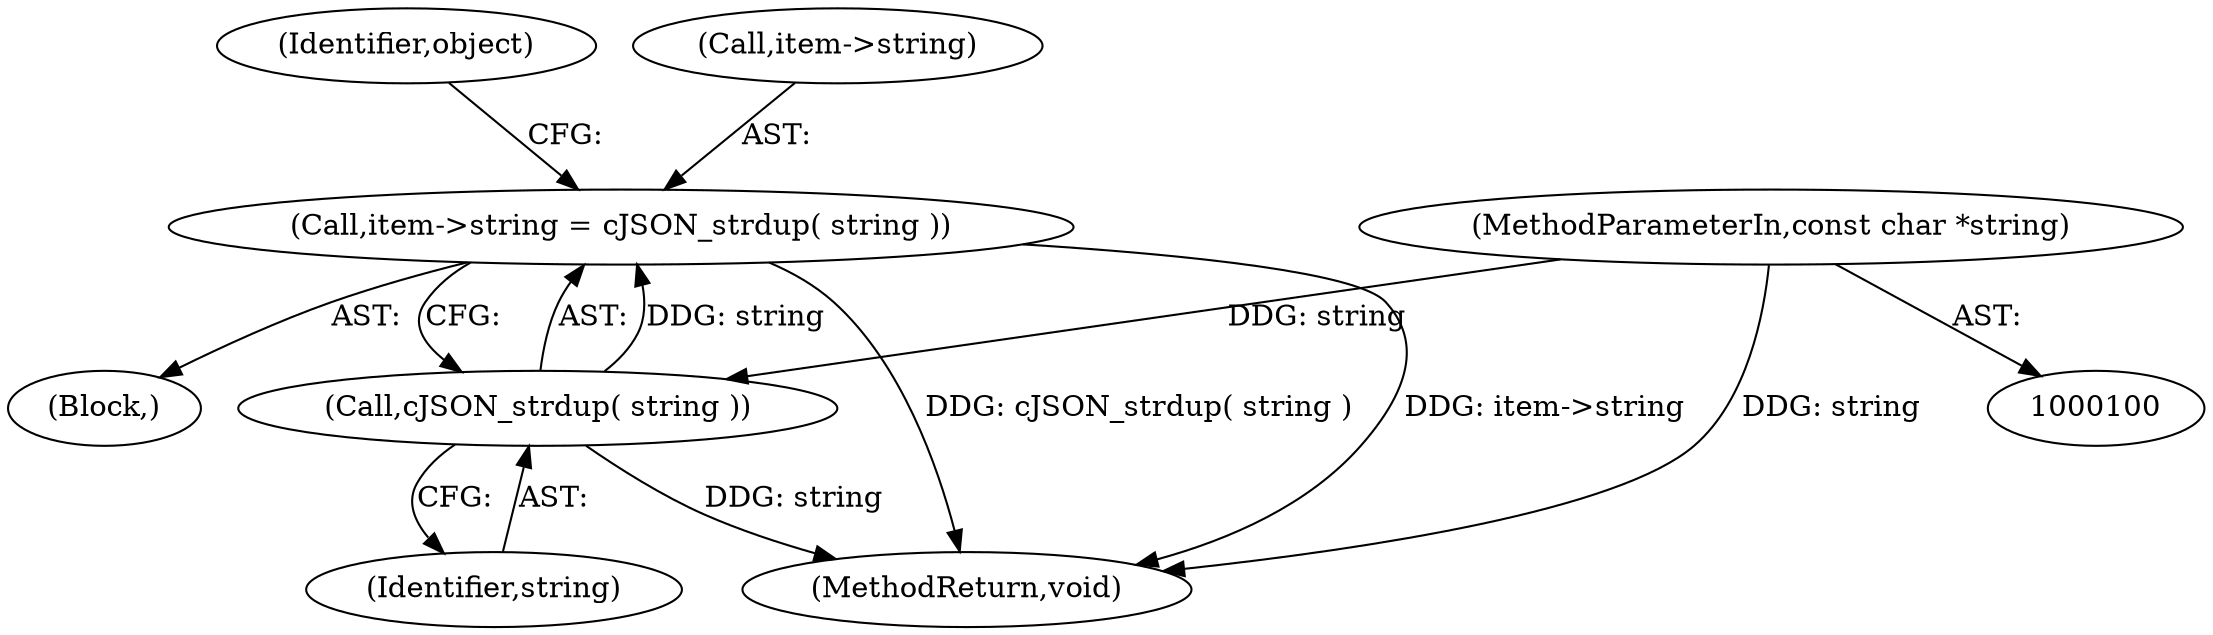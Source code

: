 digraph "1_iperf_91f2fa59e8ed80dfbf400add0164ee0e508e412a_2@API" {
"1000117" [label="(Call,item->string = cJSON_strdup( string ))"];
"1000121" [label="(Call,cJSON_strdup( string ))"];
"1000102" [label="(MethodParameterIn,const char *string)"];
"1000122" [label="(Identifier,string)"];
"1000117" [label="(Call,item->string = cJSON_strdup( string ))"];
"1000124" [label="(Identifier,object)"];
"1000102" [label="(MethodParameterIn,const char *string)"];
"1000118" [label="(Call,item->string)"];
"1000126" [label="(MethodReturn,void)"];
"1000104" [label="(Block,)"];
"1000121" [label="(Call,cJSON_strdup( string ))"];
"1000117" -> "1000104"  [label="AST: "];
"1000117" -> "1000121"  [label="CFG: "];
"1000118" -> "1000117"  [label="AST: "];
"1000121" -> "1000117"  [label="AST: "];
"1000124" -> "1000117"  [label="CFG: "];
"1000117" -> "1000126"  [label="DDG: cJSON_strdup( string )"];
"1000117" -> "1000126"  [label="DDG: item->string"];
"1000121" -> "1000117"  [label="DDG: string"];
"1000121" -> "1000122"  [label="CFG: "];
"1000122" -> "1000121"  [label="AST: "];
"1000121" -> "1000126"  [label="DDG: string"];
"1000102" -> "1000121"  [label="DDG: string"];
"1000102" -> "1000100"  [label="AST: "];
"1000102" -> "1000126"  [label="DDG: string"];
}

